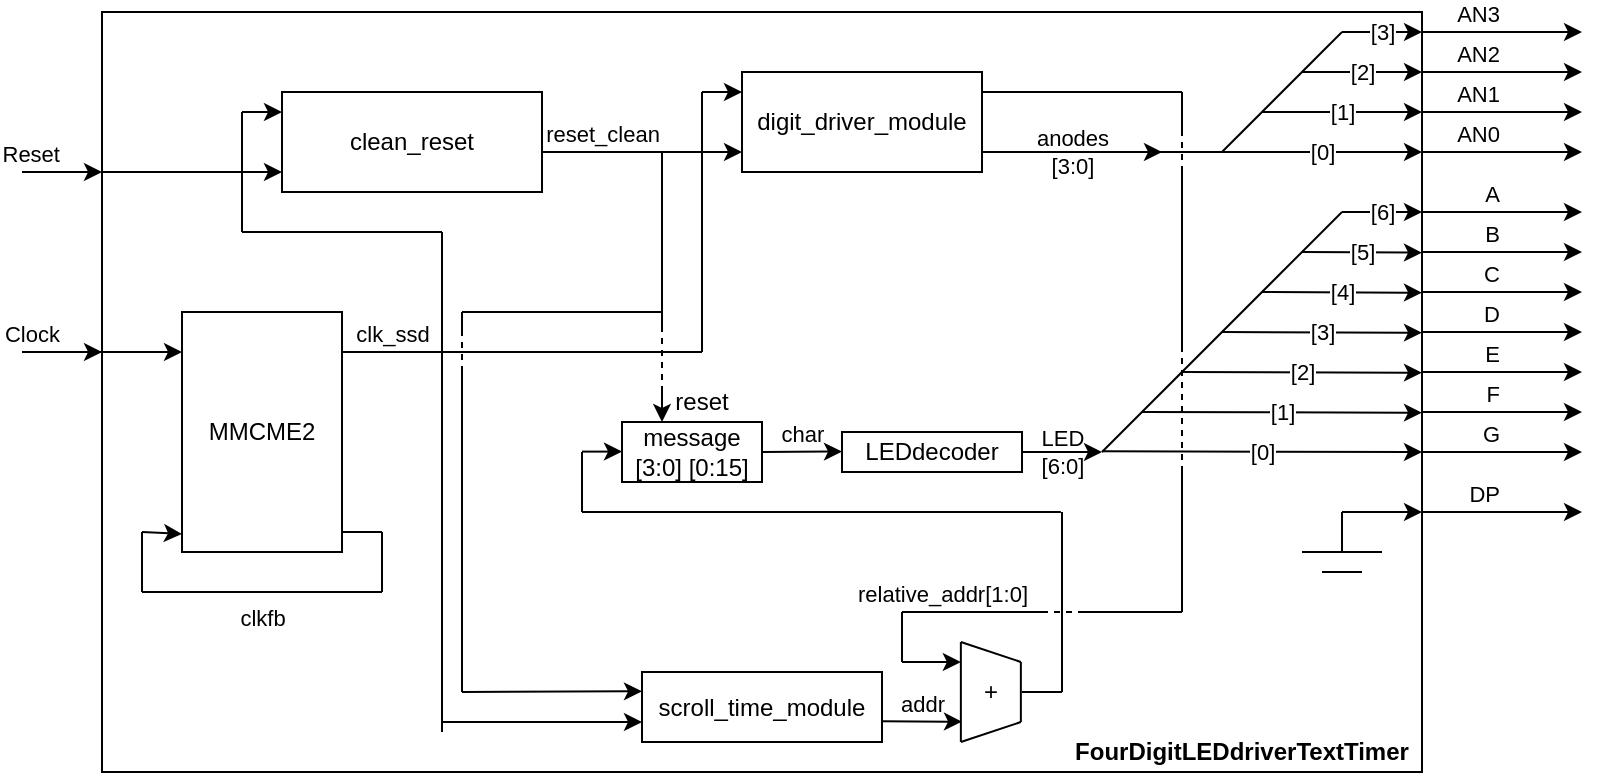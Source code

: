 <mxfile version="22.1.0" type="device">
  <diagram name="Page-1" id="QymvbmAKn__djCGd7Ws2">
    <mxGraphModel dx="1122" dy="708" grid="1" gridSize="10" guides="1" tooltips="1" connect="1" arrows="1" fold="1" page="1" pageScale="1" pageWidth="827" pageHeight="1169" math="0" shadow="0">
      <root>
        <mxCell id="0" />
        <mxCell id="1" parent="0" />
        <mxCell id="HnFcl84HEZYsMpSDWOrZ-1" value="" style="rounded=0;whiteSpace=wrap;html=1;fillColor=none;fontStyle=0" vertex="1" parent="1">
          <mxGeometry x="50" y="50" width="660" height="380" as="geometry" />
        </mxCell>
        <mxCell id="HnFcl84HEZYsMpSDWOrZ-2" value="&lt;span&gt;AN3&lt;/span&gt;" style="endArrow=classic;html=1;labelPosition=left;verticalLabelPosition=top;align=right;verticalAlign=bottom;fontStyle=0" edge="1" parent="1">
          <mxGeometry width="50" height="50" relative="1" as="geometry">
            <mxPoint x="710" y="60" as="sourcePoint" />
            <mxPoint x="790" y="60" as="targetPoint" />
          </mxGeometry>
        </mxCell>
        <mxCell id="HnFcl84HEZYsMpSDWOrZ-3" value="&lt;span&gt;AN2&lt;br&gt;&lt;/span&gt;" style="endArrow=classic;html=1;labelPosition=left;verticalLabelPosition=top;align=right;verticalAlign=bottom;fontStyle=0" edge="1" parent="1">
          <mxGeometry width="50" height="50" relative="1" as="geometry">
            <mxPoint x="710.0" y="80.0" as="sourcePoint" />
            <mxPoint x="790" y="80.0" as="targetPoint" />
          </mxGeometry>
        </mxCell>
        <mxCell id="HnFcl84HEZYsMpSDWOrZ-4" value="&lt;span&gt;AN1&lt;/span&gt;" style="endArrow=classic;html=1;labelPosition=left;verticalLabelPosition=top;align=right;verticalAlign=bottom;fontStyle=0" edge="1" parent="1">
          <mxGeometry width="50" height="50" relative="1" as="geometry">
            <mxPoint x="710.0" y="100.0" as="sourcePoint" />
            <mxPoint x="790" y="100.0" as="targetPoint" />
          </mxGeometry>
        </mxCell>
        <mxCell id="HnFcl84HEZYsMpSDWOrZ-5" value="&lt;span&gt;AN0&lt;/span&gt;" style="endArrow=classic;html=1;labelPosition=left;verticalLabelPosition=top;align=right;verticalAlign=bottom;fontStyle=0" edge="1" parent="1">
          <mxGeometry width="50" height="50" relative="1" as="geometry">
            <mxPoint x="710.0" y="120.0" as="sourcePoint" />
            <mxPoint x="790" y="120.0" as="targetPoint" />
          </mxGeometry>
        </mxCell>
        <mxCell id="HnFcl84HEZYsMpSDWOrZ-6" value="&lt;span&gt;Clock&lt;/span&gt;" style="endArrow=classic;html=1;labelPosition=left;verticalLabelPosition=top;align=right;verticalAlign=bottom;fontStyle=0" edge="1" parent="1">
          <mxGeometry width="50" height="50" relative="1" as="geometry">
            <mxPoint x="10" y="220" as="sourcePoint" />
            <mxPoint x="50" y="220" as="targetPoint" />
          </mxGeometry>
        </mxCell>
        <mxCell id="HnFcl84HEZYsMpSDWOrZ-7" value="&lt;span&gt;Reset&lt;/span&gt;" style="endArrow=classic;html=1;labelPosition=left;verticalLabelPosition=top;align=right;verticalAlign=bottom;fontStyle=0" edge="1" parent="1">
          <mxGeometry width="50" height="50" relative="1" as="geometry">
            <mxPoint x="10.0" y="130" as="sourcePoint" />
            <mxPoint x="50" y="130" as="targetPoint" />
          </mxGeometry>
        </mxCell>
        <mxCell id="HnFcl84HEZYsMpSDWOrZ-8" value="&lt;span&gt;A&lt;/span&gt;" style="endArrow=classic;html=1;labelPosition=left;verticalLabelPosition=top;align=right;verticalAlign=bottom;fontStyle=0" edge="1" parent="1">
          <mxGeometry width="50" height="50" relative="1" as="geometry">
            <mxPoint x="710" y="150" as="sourcePoint" />
            <mxPoint x="790" y="150" as="targetPoint" />
          </mxGeometry>
        </mxCell>
        <mxCell id="HnFcl84HEZYsMpSDWOrZ-9" value="&lt;span&gt;B&lt;br&gt;&lt;/span&gt;" style="endArrow=classic;html=1;labelPosition=left;verticalLabelPosition=top;align=right;verticalAlign=bottom;fontStyle=0" edge="1" parent="1">
          <mxGeometry width="50" height="50" relative="1" as="geometry">
            <mxPoint x="710" y="170.0" as="sourcePoint" />
            <mxPoint x="790" y="170.0" as="targetPoint" />
          </mxGeometry>
        </mxCell>
        <mxCell id="HnFcl84HEZYsMpSDWOrZ-10" value="&lt;span&gt;C&lt;/span&gt;" style="endArrow=classic;html=1;labelPosition=left;verticalLabelPosition=top;align=right;verticalAlign=bottom;fontStyle=0" edge="1" parent="1">
          <mxGeometry width="50" height="50" relative="1" as="geometry">
            <mxPoint x="710" y="190.0" as="sourcePoint" />
            <mxPoint x="790" y="190.0" as="targetPoint" />
          </mxGeometry>
        </mxCell>
        <mxCell id="HnFcl84HEZYsMpSDWOrZ-11" value="&lt;span&gt;D&lt;/span&gt;" style="endArrow=classic;html=1;labelPosition=left;verticalLabelPosition=top;align=right;verticalAlign=bottom;fontStyle=0" edge="1" parent="1">
          <mxGeometry width="50" height="50" relative="1" as="geometry">
            <mxPoint x="710" y="210.0" as="sourcePoint" />
            <mxPoint x="790" y="210.0" as="targetPoint" />
          </mxGeometry>
        </mxCell>
        <mxCell id="HnFcl84HEZYsMpSDWOrZ-12" value="&lt;span&gt;E&lt;/span&gt;" style="endArrow=classic;html=1;labelPosition=left;verticalLabelPosition=top;align=right;verticalAlign=bottom;fontStyle=0" edge="1" parent="1">
          <mxGeometry width="50" height="50" relative="1" as="geometry">
            <mxPoint x="710" y="230" as="sourcePoint" />
            <mxPoint x="790" y="230" as="targetPoint" />
          </mxGeometry>
        </mxCell>
        <mxCell id="HnFcl84HEZYsMpSDWOrZ-13" value="&lt;span&gt;F&lt;br&gt;&lt;/span&gt;" style="endArrow=classic;html=1;labelPosition=left;verticalLabelPosition=top;align=right;verticalAlign=bottom;fontStyle=0" edge="1" parent="1">
          <mxGeometry width="50" height="50" relative="1" as="geometry">
            <mxPoint x="710" y="250.0" as="sourcePoint" />
            <mxPoint x="790" y="250.0" as="targetPoint" />
          </mxGeometry>
        </mxCell>
        <mxCell id="HnFcl84HEZYsMpSDWOrZ-14" value="&lt;span&gt;G&lt;/span&gt;" style="endArrow=classic;html=1;labelPosition=left;verticalLabelPosition=top;align=right;verticalAlign=bottom;fontStyle=0" edge="1" parent="1">
          <mxGeometry width="50" height="50" relative="1" as="geometry">
            <mxPoint x="710" y="270.0" as="sourcePoint" />
            <mxPoint x="790" y="270.0" as="targetPoint" />
          </mxGeometry>
        </mxCell>
        <mxCell id="HnFcl84HEZYsMpSDWOrZ-15" value="&lt;span&gt;DP&lt;/span&gt;" style="endArrow=classic;html=1;labelPosition=left;verticalLabelPosition=top;align=right;verticalAlign=bottom;fontStyle=0" edge="1" parent="1">
          <mxGeometry width="50" height="50" relative="1" as="geometry">
            <mxPoint x="710" y="300.0" as="sourcePoint" />
            <mxPoint x="790" y="300.0" as="targetPoint" />
          </mxGeometry>
        </mxCell>
        <mxCell id="HnFcl84HEZYsMpSDWOrZ-16" value="FourDigitLEDdriverTextTimer" style="text;html=1;strokeColor=none;fillColor=none;align=center;verticalAlign=middle;whiteSpace=wrap;rounded=0;fontStyle=1" vertex="1" parent="1">
          <mxGeometry x="530" y="410" width="180" height="20" as="geometry" />
        </mxCell>
        <mxCell id="HnFcl84HEZYsMpSDWOrZ-17" value="MMCME2" style="rounded=0;whiteSpace=wrap;html=1;fillColor=none;fontStyle=0" vertex="1" parent="1">
          <mxGeometry x="90" y="200" width="80" height="120" as="geometry" />
        </mxCell>
        <mxCell id="HnFcl84HEZYsMpSDWOrZ-18" value="" style="endArrow=none;html=1;rounded=0;fontStyle=0" edge="1" parent="1">
          <mxGeometry width="50" height="50" relative="1" as="geometry">
            <mxPoint x="170" y="310" as="sourcePoint" />
            <mxPoint x="190" y="310" as="targetPoint" />
          </mxGeometry>
        </mxCell>
        <mxCell id="HnFcl84HEZYsMpSDWOrZ-19" value="" style="endArrow=none;html=1;rounded=0;fontStyle=0" edge="1" parent="1">
          <mxGeometry width="50" height="50" relative="1" as="geometry">
            <mxPoint x="190" y="340" as="sourcePoint" />
            <mxPoint x="190" y="310" as="targetPoint" />
          </mxGeometry>
        </mxCell>
        <mxCell id="HnFcl84HEZYsMpSDWOrZ-20" value="clkfb" style="endArrow=none;html=1;rounded=0;labelBackgroundColor=none;labelPosition=center;verticalLabelPosition=bottom;align=center;verticalAlign=top;fontStyle=0" edge="1" parent="1">
          <mxGeometry width="50" height="50" relative="1" as="geometry">
            <mxPoint x="190" y="340" as="sourcePoint" />
            <mxPoint x="70" y="340" as="targetPoint" />
          </mxGeometry>
        </mxCell>
        <mxCell id="HnFcl84HEZYsMpSDWOrZ-21" value="" style="endArrow=none;html=1;rounded=0;fontStyle=0" edge="1" parent="1">
          <mxGeometry width="50" height="50" relative="1" as="geometry">
            <mxPoint x="70" y="340" as="sourcePoint" />
            <mxPoint x="70" y="310" as="targetPoint" />
          </mxGeometry>
        </mxCell>
        <mxCell id="HnFcl84HEZYsMpSDWOrZ-22" value="" style="endArrow=classic;html=1;rounded=0;fontStyle=0" edge="1" parent="1">
          <mxGeometry width="50" height="50" relative="1" as="geometry">
            <mxPoint x="70" y="310" as="sourcePoint" />
            <mxPoint x="90" y="311" as="targetPoint" />
          </mxGeometry>
        </mxCell>
        <mxCell id="HnFcl84HEZYsMpSDWOrZ-23" value="" style="endArrow=classic;html=1;rounded=0;fontStyle=0" edge="1" parent="1">
          <mxGeometry width="50" height="50" relative="1" as="geometry">
            <mxPoint x="40" y="220" as="sourcePoint" />
            <mxPoint x="90" y="220" as="targetPoint" />
          </mxGeometry>
        </mxCell>
        <mxCell id="HnFcl84HEZYsMpSDWOrZ-24" value="clk_ssd" style="endArrow=none;html=1;rounded=0;labelBackgroundColor=none;labelPosition=center;verticalLabelPosition=top;align=center;verticalAlign=bottom;fontStyle=0" edge="1" parent="1">
          <mxGeometry width="50" height="50" relative="1" as="geometry">
            <mxPoint x="170" y="220" as="sourcePoint" />
            <mxPoint x="220" y="220" as="targetPoint" />
          </mxGeometry>
        </mxCell>
        <mxCell id="HnFcl84HEZYsMpSDWOrZ-25" value="" style="endArrow=none;html=1;rounded=0;fontStyle=0" edge="1" parent="1">
          <mxGeometry width="50" height="50" relative="1" as="geometry">
            <mxPoint x="220" y="220" as="sourcePoint" />
            <mxPoint x="350" y="220" as="targetPoint" />
          </mxGeometry>
        </mxCell>
        <mxCell id="HnFcl84HEZYsMpSDWOrZ-26" value="[0]" style="endArrow=classic;html=1;rounded=0;fontStyle=0" edge="1" parent="1">
          <mxGeometry width="50" height="50" relative="1" as="geometry">
            <mxPoint x="610" y="120" as="sourcePoint" />
            <mxPoint x="710" y="120" as="targetPoint" />
          </mxGeometry>
        </mxCell>
        <mxCell id="HnFcl84HEZYsMpSDWOrZ-27" value="[1]" style="endArrow=classic;html=1;rounded=0;fontStyle=0" edge="1" parent="1">
          <mxGeometry width="50" height="50" relative="1" as="geometry">
            <mxPoint x="630" y="100" as="sourcePoint" />
            <mxPoint x="710" y="100" as="targetPoint" />
          </mxGeometry>
        </mxCell>
        <mxCell id="HnFcl84HEZYsMpSDWOrZ-28" value="[2]" style="endArrow=classic;html=1;rounded=0;fontStyle=0" edge="1" parent="1">
          <mxGeometry width="50" height="50" relative="1" as="geometry">
            <mxPoint x="650" y="80" as="sourcePoint" />
            <mxPoint x="710" y="80" as="targetPoint" />
          </mxGeometry>
        </mxCell>
        <mxCell id="HnFcl84HEZYsMpSDWOrZ-29" value="" style="endArrow=none;html=1;rounded=0;fontStyle=0" edge="1" parent="1">
          <mxGeometry width="50" height="50" relative="1" as="geometry">
            <mxPoint x="610" y="120" as="sourcePoint" />
            <mxPoint x="670" y="60" as="targetPoint" />
          </mxGeometry>
        </mxCell>
        <mxCell id="HnFcl84HEZYsMpSDWOrZ-30" value="[3]" style="endArrow=classic;html=1;rounded=0;fontStyle=0" edge="1" parent="1">
          <mxGeometry width="50" height="50" relative="1" as="geometry">
            <mxPoint x="670" y="60" as="sourcePoint" />
            <mxPoint x="710" y="60" as="targetPoint" />
          </mxGeometry>
        </mxCell>
        <mxCell id="HnFcl84HEZYsMpSDWOrZ-31" value="" style="endArrow=none;html=1;rounded=0;fontStyle=0" edge="1" parent="1">
          <mxGeometry width="50" height="50" relative="1" as="geometry">
            <mxPoint x="490" y="120" as="sourcePoint" />
            <mxPoint x="610" y="120" as="targetPoint" />
          </mxGeometry>
        </mxCell>
        <mxCell id="HnFcl84HEZYsMpSDWOrZ-32" value="&lt;span&gt;digit_driver_module&lt;/span&gt;" style="rounded=0;whiteSpace=wrap;html=1;fillColor=none;fontStyle=0" vertex="1" parent="1">
          <mxGeometry x="370" y="80" width="120" height="50" as="geometry" />
        </mxCell>
        <mxCell id="HnFcl84HEZYsMpSDWOrZ-33" value="reset_clean" style="endArrow=classic;html=1;rounded=0;labelPosition=center;verticalLabelPosition=top;align=center;verticalAlign=bottom;labelBackgroundColor=none;fontStyle=0" edge="1" parent="1">
          <mxGeometry x="-0.4" width="50" height="50" relative="1" as="geometry">
            <mxPoint x="270" y="120" as="sourcePoint" />
            <mxPoint x="370" y="120" as="targetPoint" />
            <mxPoint as="offset" />
          </mxGeometry>
        </mxCell>
        <mxCell id="HnFcl84HEZYsMpSDWOrZ-35" value="&lt;div&gt;anodes&lt;/div&gt;&lt;div&gt;[3:0]&lt;br&gt;&lt;/div&gt;" style="endArrow=classic;html=1;rounded=0;labelPosition=center;verticalLabelPosition=middle;align=center;verticalAlign=middle;labelBackgroundColor=none;fontStyle=0" edge="1" parent="1">
          <mxGeometry width="50" height="50" relative="1" as="geometry">
            <mxPoint x="490" y="120" as="sourcePoint" />
            <mxPoint x="580" y="120" as="targetPoint" />
          </mxGeometry>
        </mxCell>
        <mxCell id="HnFcl84HEZYsMpSDWOrZ-36" value="" style="endArrow=none;html=1;rounded=0;fontStyle=0" edge="1" parent="1">
          <mxGeometry width="50" height="50" relative="1" as="geometry">
            <mxPoint x="350" y="220" as="sourcePoint" />
            <mxPoint x="350" y="90" as="targetPoint" />
          </mxGeometry>
        </mxCell>
        <mxCell id="HnFcl84HEZYsMpSDWOrZ-37" value="" style="endArrow=classic;html=1;rounded=0;fontStyle=0" edge="1" parent="1">
          <mxGeometry width="50" height="50" relative="1" as="geometry">
            <mxPoint x="350" y="90" as="sourcePoint" />
            <mxPoint x="370" y="90" as="targetPoint" />
          </mxGeometry>
        </mxCell>
        <mxCell id="HnFcl84HEZYsMpSDWOrZ-38" value="&lt;span&gt;clean_reset&lt;/span&gt;" style="rounded=0;whiteSpace=wrap;html=1;fontColor=default;fillColor=none;fontStyle=0" vertex="1" parent="1">
          <mxGeometry x="140" y="90" width="130" height="50" as="geometry" />
        </mxCell>
        <mxCell id="HnFcl84HEZYsMpSDWOrZ-39" value="" style="endArrow=none;html=1;rounded=0;fontStyle=0" edge="1" parent="1">
          <mxGeometry width="50" height="50" relative="1" as="geometry">
            <mxPoint x="220" y="220" as="sourcePoint" />
            <mxPoint x="220" y="160" as="targetPoint" />
          </mxGeometry>
        </mxCell>
        <mxCell id="HnFcl84HEZYsMpSDWOrZ-40" value="" style="endArrow=none;html=1;rounded=0;fontStyle=0" edge="1" parent="1">
          <mxGeometry width="50" height="50" relative="1" as="geometry">
            <mxPoint x="120" y="160" as="sourcePoint" />
            <mxPoint x="220" y="160" as="targetPoint" />
          </mxGeometry>
        </mxCell>
        <mxCell id="HnFcl84HEZYsMpSDWOrZ-41" value="" style="endArrow=none;html=1;rounded=0;fontStyle=0" edge="1" parent="1">
          <mxGeometry width="50" height="50" relative="1" as="geometry">
            <mxPoint x="120" y="160" as="sourcePoint" />
            <mxPoint x="120" y="100" as="targetPoint" />
          </mxGeometry>
        </mxCell>
        <mxCell id="HnFcl84HEZYsMpSDWOrZ-42" value="" style="endArrow=classic;html=1;rounded=0;fontStyle=0" edge="1" parent="1">
          <mxGeometry width="50" height="50" relative="1" as="geometry">
            <mxPoint x="120" y="100" as="sourcePoint" />
            <mxPoint x="140" y="100" as="targetPoint" />
          </mxGeometry>
        </mxCell>
        <mxCell id="HnFcl84HEZYsMpSDWOrZ-43" value="" style="endArrow=classic;html=1;rounded=0;fontStyle=0" edge="1" parent="1">
          <mxGeometry width="50" height="50" relative="1" as="geometry">
            <mxPoint x="50" y="130" as="sourcePoint" />
            <mxPoint x="140" y="130" as="targetPoint" />
          </mxGeometry>
        </mxCell>
        <mxCell id="HnFcl84HEZYsMpSDWOrZ-44" value="&lt;span&gt;LEDdecoder&lt;/span&gt;" style="rounded=0;whiteSpace=wrap;html=1;fillColor=none;fontStyle=0" vertex="1" parent="1">
          <mxGeometry x="420" y="260" width="90" height="20" as="geometry" />
        </mxCell>
        <mxCell id="HnFcl84HEZYsMpSDWOrZ-45" value="&lt;span&gt;LED&lt;br&gt;[6:0]&lt;/span&gt;" style="endArrow=classic;html=1;labelBackgroundColor=none;fontStyle=0" edge="1" parent="1">
          <mxGeometry width="50" height="50" relative="1" as="geometry">
            <mxPoint x="510" y="270" as="sourcePoint" />
            <mxPoint x="550" y="270" as="targetPoint" />
          </mxGeometry>
        </mxCell>
        <mxCell id="HnFcl84HEZYsMpSDWOrZ-46" value="" style="endArrow=none;html=1;rounded=0;fontStyle=0" edge="1" parent="1">
          <mxGeometry width="50" height="50" relative="1" as="geometry">
            <mxPoint x="670" y="320" as="sourcePoint" />
            <mxPoint x="670" y="300" as="targetPoint" />
          </mxGeometry>
        </mxCell>
        <mxCell id="HnFcl84HEZYsMpSDWOrZ-47" value="" style="endArrow=none;html=1;rounded=0;fontStyle=0" edge="1" parent="1">
          <mxGeometry width="50" height="50" relative="1" as="geometry">
            <mxPoint x="650" y="320" as="sourcePoint" />
            <mxPoint x="690" y="320" as="targetPoint" />
          </mxGeometry>
        </mxCell>
        <mxCell id="HnFcl84HEZYsMpSDWOrZ-48" value="" style="endArrow=none;html=1;rounded=0;fontStyle=0" edge="1" parent="1">
          <mxGeometry width="50" height="50" relative="1" as="geometry">
            <mxPoint x="660" y="330" as="sourcePoint" />
            <mxPoint x="680" y="330" as="targetPoint" />
          </mxGeometry>
        </mxCell>
        <mxCell id="HnFcl84HEZYsMpSDWOrZ-49" value="" style="endArrow=classic;html=1;rounded=0;fontStyle=0" edge="1" parent="1">
          <mxGeometry width="50" height="50" relative="1" as="geometry">
            <mxPoint x="670" y="300" as="sourcePoint" />
            <mxPoint x="710" y="300" as="targetPoint" />
          </mxGeometry>
        </mxCell>
        <mxCell id="HnFcl84HEZYsMpSDWOrZ-50" value="[6]" style="endArrow=classic;html=1;rounded=0;fontStyle=0" edge="1" parent="1">
          <mxGeometry width="50" height="50" relative="1" as="geometry">
            <mxPoint x="670" y="150" as="sourcePoint" />
            <mxPoint x="710" y="150" as="targetPoint" />
          </mxGeometry>
        </mxCell>
        <mxCell id="HnFcl84HEZYsMpSDWOrZ-51" value="" style="endArrow=none;html=1;rounded=0;fontStyle=0" edge="1" parent="1">
          <mxGeometry width="50" height="50" relative="1" as="geometry">
            <mxPoint x="550" y="270" as="sourcePoint" />
            <mxPoint x="670" y="150" as="targetPoint" />
          </mxGeometry>
        </mxCell>
        <mxCell id="HnFcl84HEZYsMpSDWOrZ-52" value="[0]" style="endArrow=classic;html=1;rounded=0;fontStyle=0" edge="1" parent="1">
          <mxGeometry width="50" height="50" relative="1" as="geometry">
            <mxPoint x="550" y="269.66" as="sourcePoint" />
            <mxPoint x="710" y="270" as="targetPoint" />
          </mxGeometry>
        </mxCell>
        <mxCell id="HnFcl84HEZYsMpSDWOrZ-53" value="[1]" style="endArrow=classic;html=1;rounded=0;fontStyle=0" edge="1" parent="1">
          <mxGeometry width="50" height="50" relative="1" as="geometry">
            <mxPoint x="570" y="250" as="sourcePoint" />
            <mxPoint x="710" y="250.34" as="targetPoint" />
          </mxGeometry>
        </mxCell>
        <mxCell id="HnFcl84HEZYsMpSDWOrZ-54" value="[2]" style="endArrow=classic;html=1;rounded=0;fontStyle=0" edge="1" parent="1">
          <mxGeometry width="50" height="50" relative="1" as="geometry">
            <mxPoint x="590" y="230" as="sourcePoint" />
            <mxPoint x="710" y="230.34" as="targetPoint" />
          </mxGeometry>
        </mxCell>
        <mxCell id="HnFcl84HEZYsMpSDWOrZ-55" value="[3]" style="endArrow=classic;html=1;rounded=0;fontStyle=0" edge="1" parent="1">
          <mxGeometry width="50" height="50" relative="1" as="geometry">
            <mxPoint x="610" y="210" as="sourcePoint" />
            <mxPoint x="710" y="210.34" as="targetPoint" />
          </mxGeometry>
        </mxCell>
        <mxCell id="HnFcl84HEZYsMpSDWOrZ-56" value="[4]" style="endArrow=classic;html=1;rounded=0;fontStyle=0" edge="1" parent="1">
          <mxGeometry width="50" height="50" relative="1" as="geometry">
            <mxPoint x="630" y="190" as="sourcePoint" />
            <mxPoint x="710" y="190.34" as="targetPoint" />
          </mxGeometry>
        </mxCell>
        <mxCell id="HnFcl84HEZYsMpSDWOrZ-57" value="[5]" style="endArrow=classic;html=1;rounded=0;fontStyle=0" edge="1" parent="1">
          <mxGeometry width="50" height="50" relative="1" as="geometry">
            <mxPoint x="650" y="170" as="sourcePoint" />
            <mxPoint x="710" y="170.34" as="targetPoint" />
          </mxGeometry>
        </mxCell>
        <mxCell id="HnFcl84HEZYsMpSDWOrZ-60" value="" style="endArrow=none;html=1;rounded=0;fontStyle=0" edge="1" parent="1">
          <mxGeometry width="50" height="50" relative="1" as="geometry">
            <mxPoint x="490" y="90" as="sourcePoint" />
            <mxPoint x="590" y="90" as="targetPoint" />
          </mxGeometry>
        </mxCell>
        <mxCell id="HnFcl84HEZYsMpSDWOrZ-62" value="&lt;div&gt;message&lt;/div&gt;&lt;div&gt;[3:0] [0:15]&lt;br&gt;&lt;/div&gt;" style="rounded=0;whiteSpace=wrap;html=1;" vertex="1" parent="1">
          <mxGeometry x="310" y="255" width="70" height="30" as="geometry" />
        </mxCell>
        <mxCell id="HnFcl84HEZYsMpSDWOrZ-63" value="char" style="endArrow=classic;html=1;rounded=0;labelBackgroundColor=none;labelPosition=center;verticalLabelPosition=top;align=center;verticalAlign=bottom;exitX=1;exitY=0.5;exitDx=0;exitDy=0;" edge="1" parent="1" source="HnFcl84HEZYsMpSDWOrZ-62">
          <mxGeometry width="50" height="50" relative="1" as="geometry">
            <mxPoint x="360" y="269.76" as="sourcePoint" />
            <mxPoint x="420" y="269.76" as="targetPoint" />
          </mxGeometry>
        </mxCell>
        <mxCell id="HnFcl84HEZYsMpSDWOrZ-64" value="" style="endArrow=classic;html=1;rounded=0;exitX=0;exitY=0;exitDx=0;exitDy=0;" edge="1" parent="1" source="HnFcl84HEZYsMpSDWOrZ-65">
          <mxGeometry width="50" height="50" relative="1" as="geometry">
            <mxPoint x="330" y="120" as="sourcePoint" />
            <mxPoint x="330" y="255" as="targetPoint" />
          </mxGeometry>
        </mxCell>
        <mxCell id="HnFcl84HEZYsMpSDWOrZ-65" value="reset" style="text;html=1;strokeColor=none;fillColor=none;align=center;verticalAlign=middle;whiteSpace=wrap;rounded=0;" vertex="1" parent="1">
          <mxGeometry x="330" y="240" width="40" height="10" as="geometry" />
        </mxCell>
        <mxCell id="HnFcl84HEZYsMpSDWOrZ-69" value="" style="endArrow=none;html=1;rounded=0;" edge="1" parent="1">
          <mxGeometry width="50" height="50" relative="1" as="geometry">
            <mxPoint x="220" y="410" as="sourcePoint" />
            <mxPoint x="220" y="220" as="targetPoint" />
          </mxGeometry>
        </mxCell>
        <mxCell id="HnFcl84HEZYsMpSDWOrZ-74" value="&lt;span&gt;scroll_time_module&lt;/span&gt;" style="rounded=0;whiteSpace=wrap;html=1;fontColor=default;fillColor=none;fontStyle=0" vertex="1" parent="1">
          <mxGeometry x="320" y="380" width="120" height="35" as="geometry" />
        </mxCell>
        <mxCell id="HnFcl84HEZYsMpSDWOrZ-77" value="addr" style="endArrow=classic;html=1;rounded=0;labelPosition=center;verticalLabelPosition=top;align=center;verticalAlign=bottom;labelBackgroundColor=none;fontStyle=0" edge="1" parent="1">
          <mxGeometry width="50" height="50" relative="1" as="geometry">
            <mxPoint x="440" y="404.58" as="sourcePoint" />
            <mxPoint x="480" y="404.87" as="targetPoint" />
          </mxGeometry>
        </mxCell>
        <mxCell id="HnFcl84HEZYsMpSDWOrZ-82" value="" style="endArrow=none;dashed=1;html=1;rounded=0;" edge="1" parent="1">
          <mxGeometry width="50" height="50" relative="1" as="geometry">
            <mxPoint x="330" y="240" as="sourcePoint" />
            <mxPoint x="330" y="210" as="targetPoint" />
          </mxGeometry>
        </mxCell>
        <mxCell id="HnFcl84HEZYsMpSDWOrZ-83" value="" style="endArrow=none;html=1;rounded=0;" edge="1" parent="1">
          <mxGeometry width="50" height="50" relative="1" as="geometry">
            <mxPoint x="330" y="210" as="sourcePoint" />
            <mxPoint x="330" y="120" as="targetPoint" />
          </mxGeometry>
        </mxCell>
        <mxCell id="HnFcl84HEZYsMpSDWOrZ-85" value="" style="endArrow=none;dashed=1;html=1;rounded=0;" edge="1" parent="1">
          <mxGeometry width="50" height="50" relative="1" as="geometry">
            <mxPoint x="590" y="130" as="sourcePoint" />
            <mxPoint x="590" y="110" as="targetPoint" />
          </mxGeometry>
        </mxCell>
        <mxCell id="HnFcl84HEZYsMpSDWOrZ-88" value="" style="endArrow=none;html=1;rounded=0;" edge="1" parent="1">
          <mxGeometry width="50" height="50" relative="1" as="geometry">
            <mxPoint x="230" y="200" as="sourcePoint" />
            <mxPoint x="330" y="200" as="targetPoint" />
          </mxGeometry>
        </mxCell>
        <mxCell id="HnFcl84HEZYsMpSDWOrZ-89" value="" style="endArrow=none;html=1;rounded=0;" edge="1" parent="1">
          <mxGeometry width="50" height="50" relative="1" as="geometry">
            <mxPoint x="230" y="210" as="sourcePoint" />
            <mxPoint x="230" y="200" as="targetPoint" />
          </mxGeometry>
        </mxCell>
        <mxCell id="HnFcl84HEZYsMpSDWOrZ-90" value="" style="endArrow=none;dashed=1;html=1;rounded=0;" edge="1" parent="1">
          <mxGeometry width="50" height="50" relative="1" as="geometry">
            <mxPoint x="230" y="230" as="sourcePoint" />
            <mxPoint x="230" y="210" as="targetPoint" />
          </mxGeometry>
        </mxCell>
        <mxCell id="HnFcl84HEZYsMpSDWOrZ-91" value="" style="endArrow=none;html=1;rounded=0;" edge="1" parent="1">
          <mxGeometry width="50" height="50" relative="1" as="geometry">
            <mxPoint x="230" y="390" as="sourcePoint" />
            <mxPoint x="230" y="230" as="targetPoint" />
          </mxGeometry>
        </mxCell>
        <mxCell id="HnFcl84HEZYsMpSDWOrZ-94" value="" style="endArrow=classic;html=1;rounded=0;" edge="1" parent="1">
          <mxGeometry width="50" height="50" relative="1" as="geometry">
            <mxPoint x="220" y="405" as="sourcePoint" />
            <mxPoint x="320" y="405" as="targetPoint" />
          </mxGeometry>
        </mxCell>
        <mxCell id="HnFcl84HEZYsMpSDWOrZ-97" value="" style="endArrow=classic;html=1;rounded=0;" edge="1" parent="1">
          <mxGeometry width="50" height="50" relative="1" as="geometry">
            <mxPoint x="230" y="390" as="sourcePoint" />
            <mxPoint x="320" y="389.66" as="targetPoint" />
          </mxGeometry>
        </mxCell>
        <mxCell id="HnFcl84HEZYsMpSDWOrZ-103" value="" style="endArrow=none;html=1;rounded=0;fontStyle=0" edge="1" parent="1">
          <mxGeometry width="50" height="50" relative="1" as="geometry">
            <mxPoint x="479.43" y="415" as="sourcePoint" />
            <mxPoint x="479.43" y="365" as="targetPoint" />
          </mxGeometry>
        </mxCell>
        <mxCell id="HnFcl84HEZYsMpSDWOrZ-104" value="" style="endArrow=none;html=1;rounded=0;fontStyle=0" edge="1" parent="1">
          <mxGeometry width="50" height="50" relative="1" as="geometry">
            <mxPoint x="509.43" y="405" as="sourcePoint" />
            <mxPoint x="509.43" y="375" as="targetPoint" />
          </mxGeometry>
        </mxCell>
        <mxCell id="HnFcl84HEZYsMpSDWOrZ-105" value="" style="endArrow=none;html=1;rounded=0;fontStyle=0" edge="1" parent="1">
          <mxGeometry width="50" height="50" relative="1" as="geometry">
            <mxPoint x="479.43" y="415" as="sourcePoint" />
            <mxPoint x="509.43" y="405" as="targetPoint" />
          </mxGeometry>
        </mxCell>
        <mxCell id="HnFcl84HEZYsMpSDWOrZ-106" value="" style="endArrow=none;html=1;rounded=0;fontStyle=0" edge="1" parent="1">
          <mxGeometry width="50" height="50" relative="1" as="geometry">
            <mxPoint x="479.43" y="365" as="sourcePoint" />
            <mxPoint x="509.43" y="375" as="targetPoint" />
            <Array as="points">
              <mxPoint x="509.43" y="375" />
            </Array>
          </mxGeometry>
        </mxCell>
        <mxCell id="HnFcl84HEZYsMpSDWOrZ-107" value="&lt;div&gt;+&lt;/div&gt;" style="text;html=1;align=center;verticalAlign=middle;resizable=0;points=[];autosize=1;strokeColor=none;fillColor=none;fontStyle=0" vertex="1" parent="1">
          <mxGeometry x="479.43" y="375" width="30" height="30" as="geometry" />
        </mxCell>
        <mxCell id="HnFcl84HEZYsMpSDWOrZ-108" value="" style="endArrow=classic;html=1;rounded=0;" edge="1" parent="1">
          <mxGeometry width="50" height="50" relative="1" as="geometry">
            <mxPoint x="450" y="375" as="sourcePoint" />
            <mxPoint x="479.43" y="375" as="targetPoint" />
          </mxGeometry>
        </mxCell>
        <mxCell id="HnFcl84HEZYsMpSDWOrZ-109" value="" style="endArrow=none;html=1;rounded=0;" edge="1" parent="1">
          <mxGeometry width="50" height="50" relative="1" as="geometry">
            <mxPoint x="450" y="375" as="sourcePoint" />
            <mxPoint x="450" y="350" as="targetPoint" />
          </mxGeometry>
        </mxCell>
        <mxCell id="HnFcl84HEZYsMpSDWOrZ-110" value="&lt;br&gt;&lt;div&gt;relative_addr[1:0]&lt;br&gt;&lt;/div&gt;" style="endArrow=none;html=1;rounded=0;labelBackgroundColor=none;labelPosition=center;verticalLabelPosition=top;align=center;verticalAlign=bottom;" edge="1" parent="1">
          <mxGeometry x="-0.429" width="50" height="50" relative="1" as="geometry">
            <mxPoint x="450" y="350" as="sourcePoint" />
            <mxPoint x="520" y="350" as="targetPoint" />
            <mxPoint as="offset" />
          </mxGeometry>
        </mxCell>
        <mxCell id="HnFcl84HEZYsMpSDWOrZ-113" value="" style="endArrow=none;html=1;rounded=0;" edge="1" parent="1">
          <mxGeometry width="50" height="50" relative="1" as="geometry">
            <mxPoint x="590" y="110" as="sourcePoint" />
            <mxPoint x="590" y="90" as="targetPoint" />
          </mxGeometry>
        </mxCell>
        <mxCell id="HnFcl84HEZYsMpSDWOrZ-114" value="" style="endArrow=none;html=1;rounded=0;" edge="1" parent="1">
          <mxGeometry width="50" height="50" relative="1" as="geometry">
            <mxPoint x="590" y="220" as="sourcePoint" />
            <mxPoint x="590" y="130" as="targetPoint" />
          </mxGeometry>
        </mxCell>
        <mxCell id="HnFcl84HEZYsMpSDWOrZ-115" value="" style="endArrow=none;dashed=1;html=1;rounded=0;" edge="1" parent="1">
          <mxGeometry width="50" height="50" relative="1" as="geometry">
            <mxPoint x="590" y="280" as="sourcePoint" />
            <mxPoint x="590" y="220" as="targetPoint" />
          </mxGeometry>
        </mxCell>
        <mxCell id="HnFcl84HEZYsMpSDWOrZ-116" value="" style="endArrow=none;html=1;rounded=0;" edge="1" parent="1">
          <mxGeometry width="50" height="50" relative="1" as="geometry">
            <mxPoint x="510" y="390" as="sourcePoint" />
            <mxPoint x="530" y="390" as="targetPoint" />
          </mxGeometry>
        </mxCell>
        <mxCell id="HnFcl84HEZYsMpSDWOrZ-117" value="" style="endArrow=none;html=1;rounded=0;" edge="1" parent="1">
          <mxGeometry width="50" height="50" relative="1" as="geometry">
            <mxPoint x="530" y="390" as="sourcePoint" />
            <mxPoint x="530" y="300" as="targetPoint" />
          </mxGeometry>
        </mxCell>
        <mxCell id="HnFcl84HEZYsMpSDWOrZ-118" value="" style="endArrow=none;html=1;rounded=0;" edge="1" parent="1">
          <mxGeometry width="50" height="50" relative="1" as="geometry">
            <mxPoint x="290" y="300" as="sourcePoint" />
            <mxPoint x="529.43" y="300" as="targetPoint" />
          </mxGeometry>
        </mxCell>
        <mxCell id="HnFcl84HEZYsMpSDWOrZ-119" value="" style="endArrow=none;html=1;rounded=0;" edge="1" parent="1">
          <mxGeometry width="50" height="50" relative="1" as="geometry">
            <mxPoint x="290" y="300" as="sourcePoint" />
            <mxPoint x="290" y="270" as="targetPoint" />
          </mxGeometry>
        </mxCell>
        <mxCell id="HnFcl84HEZYsMpSDWOrZ-120" value="" style="endArrow=classic;html=1;rounded=0;" edge="1" parent="1">
          <mxGeometry width="50" height="50" relative="1" as="geometry">
            <mxPoint x="290" y="269.8" as="sourcePoint" />
            <mxPoint x="310" y="269.8" as="targetPoint" />
          </mxGeometry>
        </mxCell>
        <mxCell id="HnFcl84HEZYsMpSDWOrZ-121" value="" style="endArrow=none;dashed=1;html=1;rounded=0;" edge="1" parent="1">
          <mxGeometry width="50" height="50" relative="1" as="geometry">
            <mxPoint x="520" y="350" as="sourcePoint" />
            <mxPoint x="540" y="350" as="targetPoint" />
          </mxGeometry>
        </mxCell>
        <mxCell id="HnFcl84HEZYsMpSDWOrZ-122" value="" style="endArrow=none;html=1;rounded=0;" edge="1" parent="1">
          <mxGeometry width="50" height="50" relative="1" as="geometry">
            <mxPoint x="590" y="350" as="sourcePoint" />
            <mxPoint x="590" y="280" as="targetPoint" />
          </mxGeometry>
        </mxCell>
        <mxCell id="HnFcl84HEZYsMpSDWOrZ-123" value="" style="endArrow=none;html=1;rounded=0;" edge="1" parent="1">
          <mxGeometry width="50" height="50" relative="1" as="geometry">
            <mxPoint x="540" y="350" as="sourcePoint" />
            <mxPoint x="590" y="350" as="targetPoint" />
          </mxGeometry>
        </mxCell>
      </root>
    </mxGraphModel>
  </diagram>
</mxfile>

